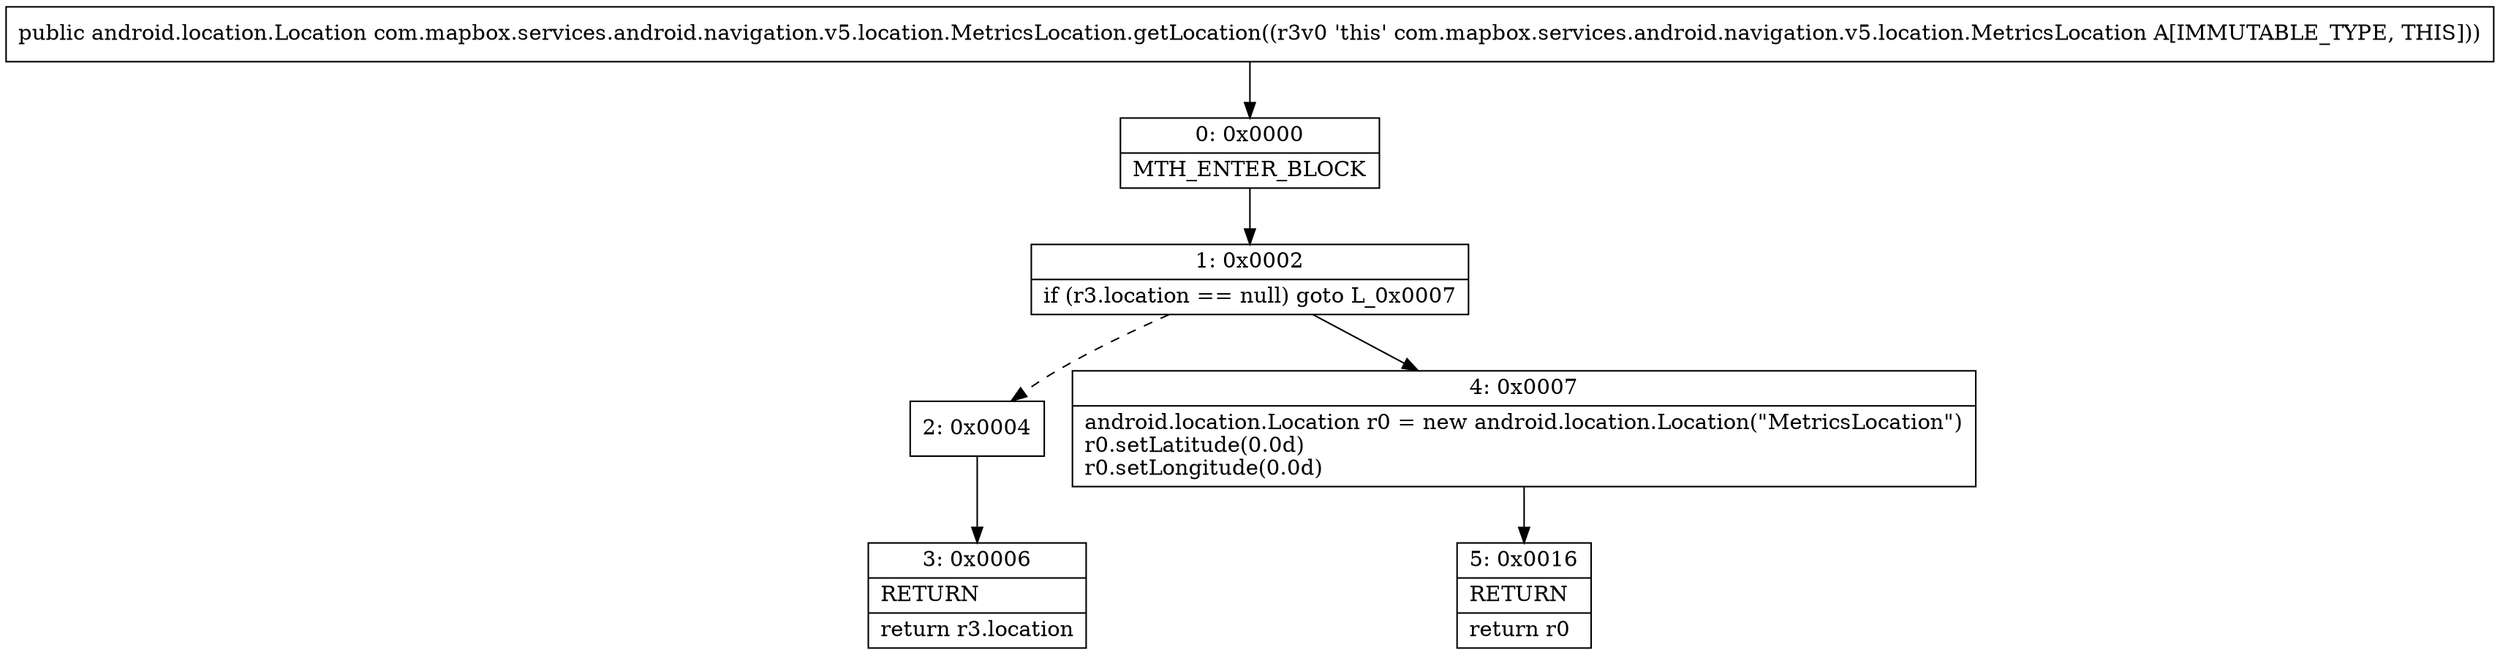 digraph "CFG forcom.mapbox.services.android.navigation.v5.location.MetricsLocation.getLocation()Landroid\/location\/Location;" {
Node_0 [shape=record,label="{0\:\ 0x0000|MTH_ENTER_BLOCK\l}"];
Node_1 [shape=record,label="{1\:\ 0x0002|if (r3.location == null) goto L_0x0007\l}"];
Node_2 [shape=record,label="{2\:\ 0x0004}"];
Node_3 [shape=record,label="{3\:\ 0x0006|RETURN\l|return r3.location\l}"];
Node_4 [shape=record,label="{4\:\ 0x0007|android.location.Location r0 = new android.location.Location(\"MetricsLocation\")\lr0.setLatitude(0.0d)\lr0.setLongitude(0.0d)\l}"];
Node_5 [shape=record,label="{5\:\ 0x0016|RETURN\l|return r0\l}"];
MethodNode[shape=record,label="{public android.location.Location com.mapbox.services.android.navigation.v5.location.MetricsLocation.getLocation((r3v0 'this' com.mapbox.services.android.navigation.v5.location.MetricsLocation A[IMMUTABLE_TYPE, THIS])) }"];
MethodNode -> Node_0;
Node_0 -> Node_1;
Node_1 -> Node_2[style=dashed];
Node_1 -> Node_4;
Node_2 -> Node_3;
Node_4 -> Node_5;
}

